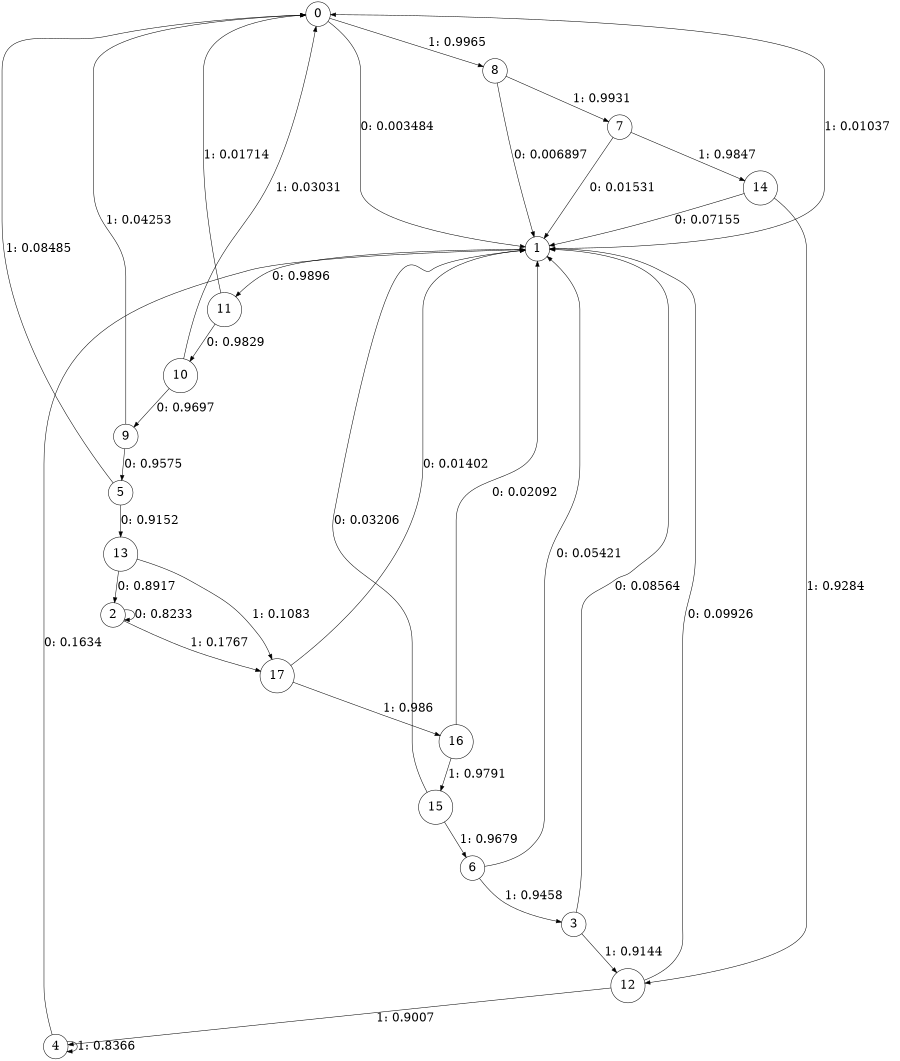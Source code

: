 digraph "ch2_face_grouped_df_L13" {
size = "6,8.5";
ratio = "fill";
node [shape = circle];
node [fontsize = 24];
edge [fontsize = 24];
0 -> 1 [label = "0: 0.003484  "];
0 -> 8 [label = "1: 0.9965   "];
1 -> 11 [label = "0: 0.9896   "];
1 -> 0 [label = "1: 0.01037  "];
2 -> 2 [label = "0: 0.8233   "];
2 -> 17 [label = "1: 0.1767   "];
3 -> 1 [label = "0: 0.08564  "];
3 -> 12 [label = "1: 0.9144   "];
4 -> 1 [label = "0: 0.1634   "];
4 -> 4 [label = "1: 0.8366   "];
5 -> 13 [label = "0: 0.9152   "];
5 -> 0 [label = "1: 0.08485  "];
6 -> 1 [label = "0: 0.05421  "];
6 -> 3 [label = "1: 0.9458   "];
7 -> 1 [label = "0: 0.01531  "];
7 -> 14 [label = "1: 0.9847   "];
8 -> 1 [label = "0: 0.006897  "];
8 -> 7 [label = "1: 0.9931   "];
9 -> 5 [label = "0: 0.9575   "];
9 -> 0 [label = "1: 0.04253  "];
10 -> 9 [label = "0: 0.9697   "];
10 -> 0 [label = "1: 0.03031  "];
11 -> 10 [label = "0: 0.9829   "];
11 -> 0 [label = "1: 0.01714  "];
12 -> 1 [label = "0: 0.09926  "];
12 -> 4 [label = "1: 0.9007   "];
13 -> 2 [label = "0: 0.8917   "];
13 -> 17 [label = "1: 0.1083   "];
14 -> 1 [label = "0: 0.07155  "];
14 -> 12 [label = "1: 0.9284   "];
15 -> 1 [label = "0: 0.03206  "];
15 -> 6 [label = "1: 0.9679   "];
16 -> 1 [label = "0: 0.02092  "];
16 -> 15 [label = "1: 0.9791   "];
17 -> 1 [label = "0: 0.01402  "];
17 -> 16 [label = "1: 0.986    "];
}